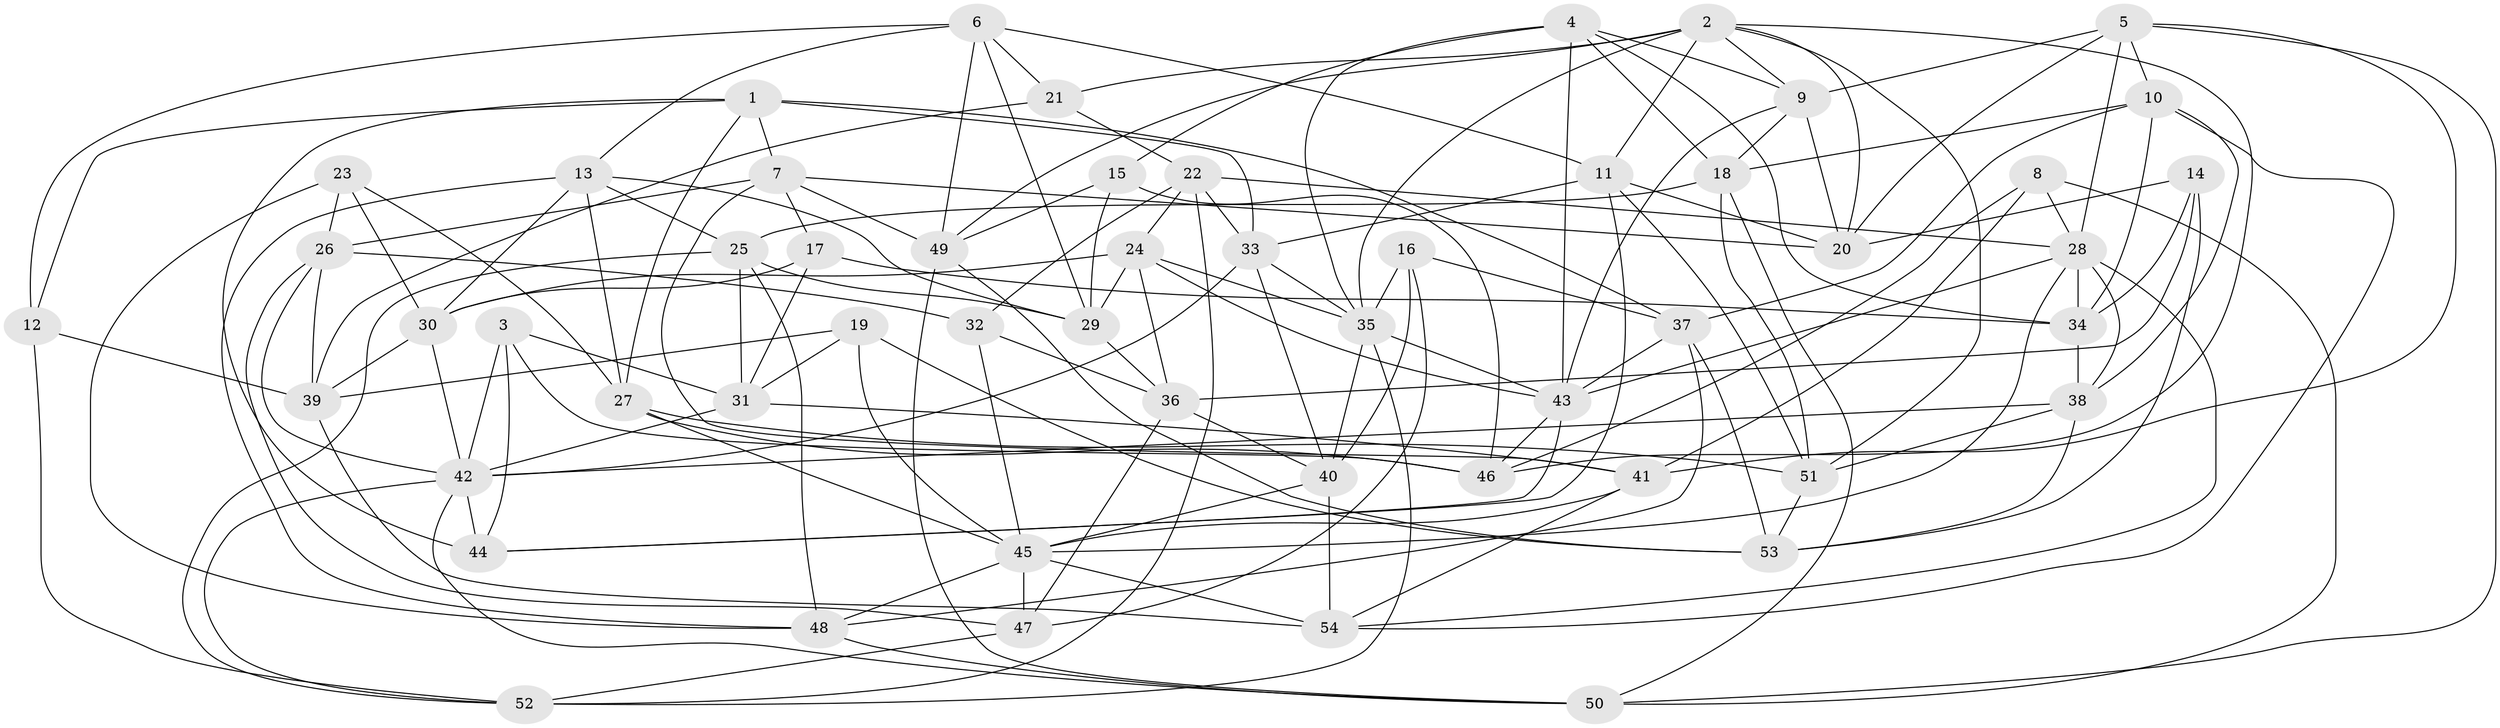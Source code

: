 // original degree distribution, {4: 1.0}
// Generated by graph-tools (version 1.1) at 2025/50/03/09/25 03:50:44]
// undirected, 54 vertices, 157 edges
graph export_dot {
graph [start="1"]
  node [color=gray90,style=filled];
  1;
  2;
  3;
  4;
  5;
  6;
  7;
  8;
  9;
  10;
  11;
  12;
  13;
  14;
  15;
  16;
  17;
  18;
  19;
  20;
  21;
  22;
  23;
  24;
  25;
  26;
  27;
  28;
  29;
  30;
  31;
  32;
  33;
  34;
  35;
  36;
  37;
  38;
  39;
  40;
  41;
  42;
  43;
  44;
  45;
  46;
  47;
  48;
  49;
  50;
  51;
  52;
  53;
  54;
  1 -- 7 [weight=1.0];
  1 -- 12 [weight=1.0];
  1 -- 27 [weight=1.0];
  1 -- 33 [weight=1.0];
  1 -- 37 [weight=1.0];
  1 -- 44 [weight=1.0];
  2 -- 9 [weight=1.0];
  2 -- 11 [weight=1.0];
  2 -- 20 [weight=1.0];
  2 -- 21 [weight=1.0];
  2 -- 35 [weight=1.0];
  2 -- 46 [weight=1.0];
  2 -- 49 [weight=1.0];
  2 -- 51 [weight=1.0];
  3 -- 31 [weight=1.0];
  3 -- 42 [weight=1.0];
  3 -- 44 [weight=1.0];
  3 -- 46 [weight=1.0];
  4 -- 9 [weight=1.0];
  4 -- 15 [weight=1.0];
  4 -- 18 [weight=1.0];
  4 -- 34 [weight=1.0];
  4 -- 35 [weight=1.0];
  4 -- 43 [weight=1.0];
  5 -- 9 [weight=1.0];
  5 -- 10 [weight=1.0];
  5 -- 20 [weight=1.0];
  5 -- 28 [weight=1.0];
  5 -- 41 [weight=1.0];
  5 -- 50 [weight=1.0];
  6 -- 11 [weight=1.0];
  6 -- 12 [weight=1.0];
  6 -- 13 [weight=1.0];
  6 -- 21 [weight=1.0];
  6 -- 29 [weight=1.0];
  6 -- 49 [weight=1.0];
  7 -- 17 [weight=1.0];
  7 -- 20 [weight=1.0];
  7 -- 26 [weight=1.0];
  7 -- 41 [weight=1.0];
  7 -- 49 [weight=1.0];
  8 -- 28 [weight=1.0];
  8 -- 41 [weight=1.0];
  8 -- 46 [weight=1.0];
  8 -- 50 [weight=1.0];
  9 -- 18 [weight=1.0];
  9 -- 20 [weight=1.0];
  9 -- 43 [weight=1.0];
  10 -- 18 [weight=1.0];
  10 -- 34 [weight=1.0];
  10 -- 37 [weight=1.0];
  10 -- 38 [weight=1.0];
  10 -- 54 [weight=1.0];
  11 -- 20 [weight=1.0];
  11 -- 33 [weight=1.0];
  11 -- 44 [weight=1.0];
  11 -- 51 [weight=1.0];
  12 -- 39 [weight=1.0];
  12 -- 52 [weight=1.0];
  13 -- 25 [weight=1.0];
  13 -- 27 [weight=1.0];
  13 -- 29 [weight=1.0];
  13 -- 30 [weight=1.0];
  13 -- 48 [weight=1.0];
  14 -- 20 [weight=1.0];
  14 -- 34 [weight=1.0];
  14 -- 36 [weight=1.0];
  14 -- 53 [weight=1.0];
  15 -- 29 [weight=1.0];
  15 -- 46 [weight=1.0];
  15 -- 49 [weight=1.0];
  16 -- 35 [weight=1.0];
  16 -- 37 [weight=1.0];
  16 -- 40 [weight=1.0];
  16 -- 47 [weight=1.0];
  17 -- 30 [weight=1.0];
  17 -- 31 [weight=1.0];
  17 -- 34 [weight=1.0];
  18 -- 25 [weight=1.0];
  18 -- 50 [weight=1.0];
  18 -- 51 [weight=1.0];
  19 -- 31 [weight=1.0];
  19 -- 39 [weight=1.0];
  19 -- 45 [weight=1.0];
  19 -- 53 [weight=1.0];
  21 -- 22 [weight=1.0];
  21 -- 39 [weight=1.0];
  22 -- 24 [weight=1.0];
  22 -- 28 [weight=1.0];
  22 -- 32 [weight=1.0];
  22 -- 33 [weight=1.0];
  22 -- 52 [weight=1.0];
  23 -- 26 [weight=1.0];
  23 -- 27 [weight=1.0];
  23 -- 30 [weight=1.0];
  23 -- 48 [weight=1.0];
  24 -- 29 [weight=1.0];
  24 -- 30 [weight=1.0];
  24 -- 35 [weight=1.0];
  24 -- 36 [weight=1.0];
  24 -- 43 [weight=1.0];
  25 -- 29 [weight=1.0];
  25 -- 31 [weight=1.0];
  25 -- 48 [weight=1.0];
  25 -- 52 [weight=1.0];
  26 -- 32 [weight=1.0];
  26 -- 39 [weight=1.0];
  26 -- 42 [weight=1.0];
  26 -- 47 [weight=1.0];
  27 -- 45 [weight=1.0];
  27 -- 46 [weight=1.0];
  27 -- 51 [weight=1.0];
  28 -- 34 [weight=1.0];
  28 -- 38 [weight=1.0];
  28 -- 43 [weight=1.0];
  28 -- 45 [weight=1.0];
  28 -- 54 [weight=1.0];
  29 -- 36 [weight=1.0];
  30 -- 39 [weight=1.0];
  30 -- 42 [weight=1.0];
  31 -- 41 [weight=1.0];
  31 -- 42 [weight=1.0];
  32 -- 36 [weight=1.0];
  32 -- 45 [weight=1.0];
  33 -- 35 [weight=1.0];
  33 -- 40 [weight=1.0];
  33 -- 42 [weight=1.0];
  34 -- 38 [weight=1.0];
  35 -- 40 [weight=1.0];
  35 -- 43 [weight=1.0];
  35 -- 52 [weight=1.0];
  36 -- 40 [weight=1.0];
  36 -- 47 [weight=1.0];
  37 -- 43 [weight=1.0];
  37 -- 48 [weight=1.0];
  37 -- 53 [weight=1.0];
  38 -- 42 [weight=1.0];
  38 -- 51 [weight=1.0];
  38 -- 53 [weight=1.0];
  39 -- 54 [weight=1.0];
  40 -- 45 [weight=1.0];
  40 -- 54 [weight=1.0];
  41 -- 45 [weight=1.0];
  41 -- 54 [weight=1.0];
  42 -- 44 [weight=2.0];
  42 -- 50 [weight=1.0];
  42 -- 52 [weight=1.0];
  43 -- 44 [weight=1.0];
  43 -- 46 [weight=1.0];
  45 -- 47 [weight=2.0];
  45 -- 48 [weight=1.0];
  45 -- 54 [weight=1.0];
  47 -- 52 [weight=1.0];
  48 -- 50 [weight=1.0];
  49 -- 50 [weight=1.0];
  49 -- 53 [weight=1.0];
  51 -- 53 [weight=1.0];
}
